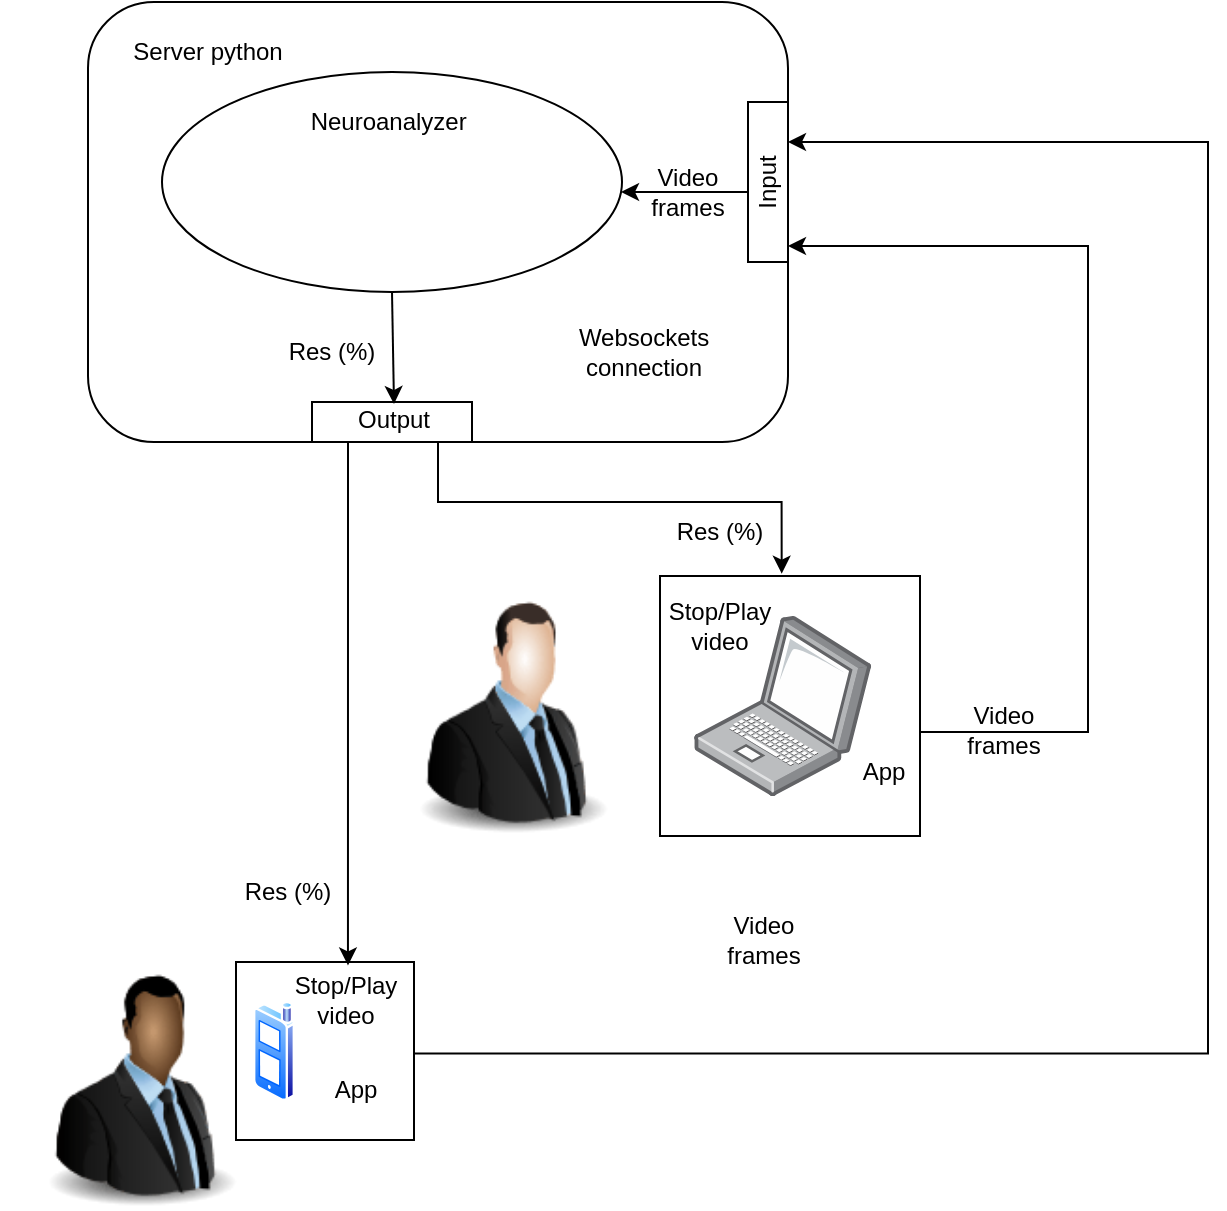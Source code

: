 <mxfile version="20.3.0" type="github">
  <diagram id="hskkrKQqygYdUEk0GQF8" name="Page-1">
    <mxGraphModel dx="1673" dy="909" grid="1" gridSize="10" guides="1" tooltips="1" connect="1" arrows="1" fold="1" page="1" pageScale="1" pageWidth="850" pageHeight="1100" math="0" shadow="0">
      <root>
        <mxCell id="0" />
        <mxCell id="1" parent="0" />
        <mxCell id="Wqe9DHuMcaMFkSN1QOME-45" value="" style="edgeStyle=orthogonalEdgeStyle;rounded=0;orthogonalLoop=1;jettySize=auto;html=1;entryX=0.468;entryY=-0.009;entryDx=0;entryDy=0;entryPerimeter=0;" edge="1" parent="1" source="Wqe9DHuMcaMFkSN1QOME-1" target="Wqe9DHuMcaMFkSN1QOME-49">
          <mxGeometry relative="1" as="geometry">
            <mxPoint x="517" y="340" as="targetPoint" />
            <Array as="points">
              <mxPoint x="345" y="320" />
              <mxPoint x="517" y="320" />
            </Array>
          </mxGeometry>
        </mxCell>
        <mxCell id="Wqe9DHuMcaMFkSN1QOME-59" value="" style="edgeStyle=orthogonalEdgeStyle;rounded=0;orthogonalLoop=1;jettySize=auto;html=1;entryX=0.629;entryY=0.019;entryDx=0;entryDy=0;entryPerimeter=0;" edge="1" parent="1" source="Wqe9DHuMcaMFkSN1QOME-1" target="Wqe9DHuMcaMFkSN1QOME-56">
          <mxGeometry relative="1" as="geometry">
            <mxPoint x="310" y="480" as="targetPoint" />
            <Array as="points">
              <mxPoint x="300" y="350" />
              <mxPoint x="300" y="350" />
            </Array>
          </mxGeometry>
        </mxCell>
        <mxCell id="Wqe9DHuMcaMFkSN1QOME-1" value="" style="rounded=1;whiteSpace=wrap;html=1;" vertex="1" parent="1">
          <mxGeometry x="170" y="70" width="350" height="220" as="geometry" />
        </mxCell>
        <mxCell id="Wqe9DHuMcaMFkSN1QOME-2" value="Server python" style="text;html=1;strokeColor=none;fillColor=none;align=center;verticalAlign=middle;whiteSpace=wrap;rounded=0;" vertex="1" parent="1">
          <mxGeometry x="180" y="80" width="100" height="30" as="geometry" />
        </mxCell>
        <mxCell id="Wqe9DHuMcaMFkSN1QOME-7" value="" style="ellipse;whiteSpace=wrap;html=1;" vertex="1" parent="1">
          <mxGeometry x="207" y="105" width="230" height="110" as="geometry" />
        </mxCell>
        <mxCell id="Wqe9DHuMcaMFkSN1QOME-8" value="Neuroanalyzer&amp;nbsp;" style="text;html=1;strokeColor=none;fillColor=none;align=center;verticalAlign=middle;whiteSpace=wrap;rounded=0;" vertex="1" parent="1">
          <mxGeometry x="257" y="115" width="130" height="30" as="geometry" />
        </mxCell>
        <mxCell id="Wqe9DHuMcaMFkSN1QOME-20" value="" style="edgeStyle=orthogonalEdgeStyle;rounded=0;orthogonalLoop=1;jettySize=auto;html=1;exitX=1;exitY=0.5;exitDx=0;exitDy=0;" edge="1" parent="1" source="Wqe9DHuMcaMFkSN1QOME-49" target="Wqe9DHuMcaMFkSN1QOME-30">
          <mxGeometry relative="1" as="geometry">
            <mxPoint x="550" y="160" as="targetPoint" />
            <Array as="points">
              <mxPoint x="586" y="435" />
              <mxPoint x="670" y="435" />
              <mxPoint x="670" y="192" />
            </Array>
          </mxGeometry>
        </mxCell>
        <mxCell id="Wqe9DHuMcaMFkSN1QOME-13" value="" style="points=[];aspect=fixed;html=1;align=center;shadow=0;dashed=0;image;image=img/lib/allied_telesis/computer_and_terminals/Laptop.svg;" vertex="1" parent="1">
          <mxGeometry x="473" y="377" width="88.73" height="90" as="geometry" />
        </mxCell>
        <mxCell id="Wqe9DHuMcaMFkSN1QOME-15" value="" style="image;html=1;image=img/lib/clip_art/people/Suit_Man_128x128.png" vertex="1" parent="1">
          <mxGeometry x="322.13" y="367" width="120" height="120" as="geometry" />
        </mxCell>
        <mxCell id="Wqe9DHuMcaMFkSN1QOME-16" value="" style="shape=image;html=1;verticalAlign=top;verticalLabelPosition=bottom;labelBackgroundColor=#ffffff;imageAspect=0;aspect=fixed;image=https://cdn1.iconfinder.com/data/icons/DarkGlass_Reworked/128x128/actions/webcamsend.png" vertex="1" parent="1">
          <mxGeometry x="528.73" y="367" width="33" height="33" as="geometry" />
        </mxCell>
        <mxCell id="Wqe9DHuMcaMFkSN1QOME-17" value="" style="image;html=1;image=img/lib/clip_art/people/Suit_Man_Black_128x128.png" vertex="1" parent="1">
          <mxGeometry x="126.5" y="553.5" width="140" height="120" as="geometry" />
        </mxCell>
        <mxCell id="Wqe9DHuMcaMFkSN1QOME-24" value="" style="edgeStyle=orthogonalEdgeStyle;rounded=0;orthogonalLoop=1;jettySize=auto;html=1;exitX=1.002;exitY=0.514;exitDx=0;exitDy=0;exitPerimeter=0;" edge="1" parent="1" source="Wqe9DHuMcaMFkSN1QOME-56">
          <mxGeometry relative="1" as="geometry">
            <mxPoint x="430" y="550" as="sourcePoint" />
            <mxPoint x="520" y="140" as="targetPoint" />
            <Array as="points">
              <mxPoint x="730" y="596" />
              <mxPoint x="730" y="140" />
            </Array>
          </mxGeometry>
        </mxCell>
        <mxCell id="Wqe9DHuMcaMFkSN1QOME-18" value="" style="aspect=fixed;perimeter=ellipsePerimeter;html=1;align=center;shadow=0;dashed=0;spacingTop=3;image;image=img/lib/active_directory/cell_phone.svg;" vertex="1" parent="1">
          <mxGeometry x="252.5" y="569.5" width="21" height="50" as="geometry" />
        </mxCell>
        <mxCell id="Wqe9DHuMcaMFkSN1QOME-22" value="Video frames" style="text;html=1;strokeColor=none;fillColor=none;align=center;verticalAlign=middle;whiteSpace=wrap;rounded=0;" vertex="1" parent="1">
          <mxGeometry x="598" y="419" width="60" height="30" as="geometry" />
        </mxCell>
        <mxCell id="Wqe9DHuMcaMFkSN1QOME-25" value="Video frames" style="text;html=1;strokeColor=none;fillColor=none;align=center;verticalAlign=middle;whiteSpace=wrap;rounded=0;" vertex="1" parent="1">
          <mxGeometry x="478" y="524" width="60" height="30" as="geometry" />
        </mxCell>
        <mxCell id="Wqe9DHuMcaMFkSN1QOME-26" value="Websockets connection" style="text;html=1;strokeColor=none;fillColor=none;align=center;verticalAlign=middle;whiteSpace=wrap;rounded=0;" vertex="1" parent="1">
          <mxGeometry x="418" y="230" width="60" height="30" as="geometry" />
        </mxCell>
        <mxCell id="Wqe9DHuMcaMFkSN1QOME-33" value="" style="edgeStyle=orthogonalEdgeStyle;rounded=0;orthogonalLoop=1;jettySize=auto;html=1;" edge="1" parent="1" source="Wqe9DHuMcaMFkSN1QOME-30" target="Wqe9DHuMcaMFkSN1QOME-7">
          <mxGeometry relative="1" as="geometry">
            <Array as="points">
              <mxPoint x="480" y="165" />
              <mxPoint x="480" y="165" />
            </Array>
          </mxGeometry>
        </mxCell>
        <mxCell id="Wqe9DHuMcaMFkSN1QOME-30" value="" style="rounded=0;whiteSpace=wrap;html=1;" vertex="1" parent="1">
          <mxGeometry x="500" y="120" width="20" height="80" as="geometry" />
        </mxCell>
        <mxCell id="Wqe9DHuMcaMFkSN1QOME-31" value="Input" style="text;html=1;strokeColor=none;fillColor=none;align=center;verticalAlign=middle;whiteSpace=wrap;rounded=0;rotation=-90;" vertex="1" parent="1">
          <mxGeometry x="480" y="145" width="60" height="30" as="geometry" />
        </mxCell>
        <mxCell id="Wqe9DHuMcaMFkSN1QOME-34" value="" style="shape=image;html=1;verticalAlign=top;verticalLabelPosition=bottom;labelBackgroundColor=#ffffff;imageAspect=0;aspect=fixed;image=https://cdn2.iconfinder.com/data/icons/essential-web-2/50/sync-reload-refreshh-synchronization-loop-128.png" vertex="1" parent="1">
          <mxGeometry x="300" y="143" width="44" height="44" as="geometry" />
        </mxCell>
        <mxCell id="Wqe9DHuMcaMFkSN1QOME-35" value="Video frames" style="text;html=1;strokeColor=none;fillColor=none;align=center;verticalAlign=middle;whiteSpace=wrap;rounded=0;" vertex="1" parent="1">
          <mxGeometry x="440" y="150" width="60" height="30" as="geometry" />
        </mxCell>
        <mxCell id="Wqe9DHuMcaMFkSN1QOME-37" value="" style="rounded=0;whiteSpace=wrap;html=1;" vertex="1" parent="1">
          <mxGeometry x="282" y="270" width="80" height="20" as="geometry" />
        </mxCell>
        <mxCell id="Wqe9DHuMcaMFkSN1QOME-38" value="Output" style="text;html=1;strokeColor=none;fillColor=none;align=center;verticalAlign=middle;whiteSpace=wrap;rounded=0;" vertex="1" parent="1">
          <mxGeometry x="293" y="271" width="60" height="15" as="geometry" />
        </mxCell>
        <mxCell id="Wqe9DHuMcaMFkSN1QOME-40" value="" style="endArrow=classic;html=1;rounded=0;exitX=0.5;exitY=1;exitDx=0;exitDy=0;entryX=0.5;entryY=0;entryDx=0;entryDy=0;" edge="1" parent="1" source="Wqe9DHuMcaMFkSN1QOME-7" target="Wqe9DHuMcaMFkSN1QOME-38">
          <mxGeometry width="50" height="50" relative="1" as="geometry">
            <mxPoint x="450" y="320" as="sourcePoint" />
            <mxPoint x="322" y="250" as="targetPoint" />
          </mxGeometry>
        </mxCell>
        <mxCell id="Wqe9DHuMcaMFkSN1QOME-42" value="Res (%)" style="text;html=1;strokeColor=none;fillColor=none;align=center;verticalAlign=middle;whiteSpace=wrap;rounded=0;" vertex="1" parent="1">
          <mxGeometry x="262.13" y="230" width="60" height="30" as="geometry" />
        </mxCell>
        <mxCell id="Wqe9DHuMcaMFkSN1QOME-46" value="App" style="text;html=1;strokeColor=none;fillColor=none;align=center;verticalAlign=middle;whiteSpace=wrap;rounded=0;" vertex="1" parent="1">
          <mxGeometry x="538" y="440" width="60" height="30" as="geometry" />
        </mxCell>
        <mxCell id="Wqe9DHuMcaMFkSN1QOME-49" value="" style="whiteSpace=wrap;html=1;aspect=fixed;fillOpacity=0;" vertex="1" parent="1">
          <mxGeometry x="456" y="357" width="130" height="130" as="geometry" />
        </mxCell>
        <mxCell id="Wqe9DHuMcaMFkSN1QOME-54" value="Stop/Play video" style="text;html=1;strokeColor=none;fillColor=none;align=center;verticalAlign=middle;whiteSpace=wrap;rounded=0;" vertex="1" parent="1">
          <mxGeometry x="456" y="367" width="60" height="30" as="geometry" />
        </mxCell>
        <mxCell id="Wqe9DHuMcaMFkSN1QOME-55" value="Res (%)" style="text;html=1;strokeColor=none;fillColor=none;align=center;verticalAlign=middle;whiteSpace=wrap;rounded=0;" vertex="1" parent="1">
          <mxGeometry x="456" y="320" width="60" height="30" as="geometry" />
        </mxCell>
        <mxCell id="Wqe9DHuMcaMFkSN1QOME-56" value="" style="whiteSpace=wrap;html=1;aspect=fixed;fillOpacity=0;" vertex="1" parent="1">
          <mxGeometry x="244" y="550" width="89" height="89" as="geometry" />
        </mxCell>
        <mxCell id="Wqe9DHuMcaMFkSN1QOME-57" value="Stop/Play video" style="text;html=1;strokeColor=none;fillColor=none;align=center;verticalAlign=middle;whiteSpace=wrap;rounded=0;" vertex="1" parent="1">
          <mxGeometry x="268.5" y="553.5" width="60" height="30" as="geometry" />
        </mxCell>
        <mxCell id="Wqe9DHuMcaMFkSN1QOME-58" value="App" style="text;html=1;strokeColor=none;fillColor=none;align=center;verticalAlign=middle;whiteSpace=wrap;rounded=0;" vertex="1" parent="1">
          <mxGeometry x="273.5" y="598.5" width="60" height="30" as="geometry" />
        </mxCell>
        <mxCell id="Wqe9DHuMcaMFkSN1QOME-60" value="Res (%)" style="text;html=1;strokeColor=none;fillColor=none;align=center;verticalAlign=middle;whiteSpace=wrap;rounded=0;" vertex="1" parent="1">
          <mxGeometry x="240" y="500" width="60" height="30" as="geometry" />
        </mxCell>
      </root>
    </mxGraphModel>
  </diagram>
</mxfile>
